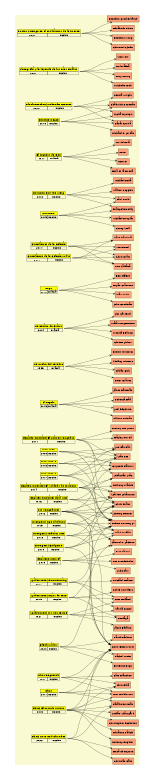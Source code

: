 digraph tabla {
	bgcolor=lightgoldenrodyellow margin=0.1 rankdir=LR ranksep=2 size="8,5"
	node [shape=plaintext]
	1 [label=<
            <TABLE BORDER="0" CELLBORDER="1" CELLSPACING="0" ALIGN="CENTER"> 
                <TR>
                    <TD COLSPAN="2" BGCOLOR="YELLOW"><b>Capitán América: El primer vengador</b></TD>
                </TR>
                <TR>
                    <TD>2011</TD>
                    <TD PORT="f1">Accion</TD>
                </TR>
            </TABLE>>]
	node [color=black fillcolor=lightsalmon shape=rectangle style=filled]
	1:e -> "Chris Evans" [arrowhead=vee]
	node [color="" style=""]
	node [color=black fillcolor=lightsalmon shape=rectangle style=filled]
	1:e -> "Tommy Lee Jones" [arrowhead=vee]
	node [color="" style=""]
	node [color=black fillcolor=lightsalmon shape=rectangle style=filled]
	1:e -> "Hayley Atwell" [arrowhead=vee]
	node [color="" style=""]
	node [color=black fillcolor=lightsalmon shape=rectangle style=filled]
	1:e -> "Sebastian Stan" [arrowhead=vee]
	node [color="" style=""]
	node [color=black fillcolor=lightsalmon shape=rectangle style=filled]
	1:e -> "Stan Lee" [arrowhead=vee]
	node [color="" style=""]
	node [shape=plaintext]
	2 [label=<
            <TABLE BORDER="0" CELLBORDER="1" CELLSPACING="0" ALIGN="CENTER"> 
                <TR>
                    <TD COLSPAN="2" BGCOLOR="YELLOW"><b>Iron Man</b></TD>
                </TR>
                <TR>
                    <TD>2008</TD>
                    <TD PORT="f1">Accion</TD>
                </TR>
            </TABLE>>]
	node [color=black fillcolor=lightsalmon shape=rectangle style=filled]
	2:e -> "Robert Downey Jr." [arrowhead=vee]
	node [color="" style=""]
	node [color=black fillcolor=lightsalmon shape=rectangle style=filled]
	2:e -> "Jon Favreau" [arrowhead=vee]
	node [color="" style=""]
	node [color=black fillcolor=lightsalmon shape=rectangle style=filled]
	2:e -> "Gwyneth Paltrow" [arrowhead=vee]
	node [color="" style=""]
	node [color=black fillcolor=lightsalmon shape=rectangle style=filled]
	2:e -> "Stan Lee" [arrowhead=vee]
	node [color="" style=""]
	node [shape=plaintext]
	3 [label=<
            <TABLE BORDER="0" CELLBORDER="1" CELLSPACING="0" ALIGN="CENTER"> 
                <TR>
                    <TD COLSPAN="2" BGCOLOR="YELLOW"><b>Iron Man 2</b></TD>
                </TR>
                <TR>
                    <TD>2011</TD>
                    <TD PORT="f1">Accion</TD>
                </TR>
            </TABLE>>]
	node [color=black fillcolor=lightsalmon shape=rectangle style=filled]
	3:e -> "Robert Downey Jr." [arrowhead=vee]
	node [color="" style=""]
	node [color=black fillcolor=lightsalmon shape=rectangle style=filled]
	3:e -> "Jon Favreau" [arrowhead=vee]
	node [color="" style=""]
	node [color=black fillcolor=lightsalmon shape=rectangle style=filled]
	3:e -> "Gwyneth Paltrow" [arrowhead=vee]
	node [color="" style=""]
	node [color=black fillcolor=lightsalmon shape=rectangle style=filled]
	3:e -> "Stan Lee" [arrowhead=vee]
	node [color="" style=""]
	node [color=black fillcolor=lightsalmon shape=rectangle style=filled]
	3:e -> "Scarlett Johansson" [arrowhead=vee]
	node [color="" style=""]
	node [shape=plaintext]
	4 [label=<
            <TABLE BORDER="0" CELLBORDER="1" CELLSPACING="0" ALIGN="CENTER"> 
                <TR>
                    <TD COLSPAN="2" BGCOLOR="YELLOW"><b>Thor</b></TD>
                </TR>
                <TR>
                    <TD>2011</TD>
                    <TD PORT="f1">Accion</TD>
                </TR>
            </TABLE>>]
	node [color=black fillcolor=lightsalmon shape=rectangle style=filled]
	4:e -> "Chris Hemsworth" [arrowhead=vee]
	node [color="" style=""]
	node [color=black fillcolor=lightsalmon shape=rectangle style=filled]
	4:e -> "Natalie Portman" [arrowhead=vee]
	node [color="" style=""]
	node [color=black fillcolor=lightsalmon shape=rectangle style=filled]
	4:e -> "Tom Hiddleston" [arrowhead=vee]
	node [color="" style=""]
	node [color=black fillcolor=lightsalmon shape=rectangle style=filled]
	4:e -> "Idris Elba" [arrowhead=vee]
	node [color="" style=""]
	node [shape=plaintext]
	5 [label=<
            <TABLE BORDER="0" CELLBORDER="1" CELLSPACING="0" ALIGN="CENTER"> 
                <TR>
                    <TD COLSPAN="2" BGCOLOR="YELLOW"><b>Los Vengadores</b></TD>
                </TR>
                <TR>
                    <TD>2012</TD>
                    <TD PORT="f1">Accion</TD>
                </TR>
            </TABLE>>]
	node [color=black fillcolor=lightsalmon shape=rectangle style=filled]
	5:e -> "Scarlett Johansson" [arrowhead=vee]
	node [color="" style=""]
	node [color=black fillcolor=lightsalmon shape=rectangle style=filled]
	5:e -> "Gwyneth Paltrow" [arrowhead=vee]
	node [color="" style=""]
	node [color=black fillcolor=lightsalmon shape=rectangle style=filled]
	5:e -> "Robert Downey Jr." [arrowhead=vee]
	node [color="" style=""]
	node [color=black fillcolor=lightsalmon shape=rectangle style=filled]
	5:e -> "Jeremy Renner" [arrowhead=vee]
	node [color="" style=""]
	node [color=black fillcolor=lightsalmon shape=rectangle style=filled]
	5:e -> "Chris Evans" [arrowhead=vee]
	node [color="" style=""]
	node [color=black fillcolor=lightsalmon shape=rectangle style=filled]
	5:e -> "Chris Hemsworth" [arrowhead=vee]
	node [color="" style=""]
	node [color=black fillcolor=lightsalmon shape=rectangle style=filled]
	5:e -> "Mark Ruffalo" [arrowhead=vee]
	node [color="" style=""]
	node [color=black fillcolor=lightsalmon shape=rectangle style=filled]
	5:e -> "Samuel L. Jackson" [arrowhead=vee]
	node [color="" style=""]
	node [shape=plaintext]
	6 [label=<
            <TABLE BORDER="0" CELLBORDER="1" CELLSPACING="0" ALIGN="CENTER"> 
                <TR>
                    <TD COLSPAN="2" BGCOLOR="YELLOW"><b>Thor: El mundo oscuro</b></TD>
                </TR>
                <TR>
                    <TD>2013</TD>
                    <TD PORT="f1">Accion</TD>
                </TR>
            </TABLE>>]
	node [color=black fillcolor=lightsalmon shape=rectangle style=filled]
	6:e -> "Chris Hemsworth" [arrowhead=vee]
	node [color="" style=""]
	node [color=black fillcolor=lightsalmon shape=rectangle style=filled]
	6:e -> "Natalie Portman" [arrowhead=vee]
	node [color="" style=""]
	node [color=black fillcolor=lightsalmon shape=rectangle style=filled]
	6:e -> "Tom Hiddleston" [arrowhead=vee]
	node [color="" style=""]
	node [color=black fillcolor=lightsalmon shape=rectangle style=filled]
	6:e -> "Anthony Hopkins" [arrowhead=vee]
	node [color="" style=""]
	node [color=black fillcolor=lightsalmon shape=rectangle style=filled]
	6:e -> "Idris Elba" [arrowhead=vee]
	node [color="" style=""]
	node [color=black fillcolor=lightsalmon shape=rectangle style=filled]
	6:e -> "Stellan Skarsgård" [arrowhead=vee]
	node [color="" style=""]
	node [color=black fillcolor=lightsalmon shape=rectangle style=filled]
	6:e -> "Christopher Eccleston" [arrowhead=vee]
	node [color="" style=""]
	node [color=black fillcolor=lightsalmon shape=rectangle style=filled]
	6:e -> "Adrianne Palicki" [arrowhead=vee]
	node [color="" style=""]
	node [shape=plaintext]
	7 [label=<
            <TABLE BORDER="0" CELLBORDER="1" CELLSPACING="0" ALIGN="CENTER"> 
                <TR>
                    <TD COLSPAN="2" BGCOLOR="YELLOW"><b>Iron Man 3</b></TD>
                </TR>
                <TR>
                    <TD>2013</TD>
                    <TD PORT="f1">Accion</TD>
                </TR>
            </TABLE>>]
	node [color=black fillcolor=lightsalmon shape=rectangle style=filled]
	7:e -> "Robert Downey Jr." [arrowhead=vee]
	node [color="" style=""]
	node [color=black fillcolor=lightsalmon shape=rectangle style=filled]
	7:e -> "Jon Favreau" [arrowhead=vee]
	node [color="" style=""]
	node [color=black fillcolor=lightsalmon shape=rectangle style=filled]
	7:e -> "Gwyneth Paltrow" [arrowhead=vee]
	node [color="" style=""]
	node [color=black fillcolor=lightsalmon shape=rectangle style=filled]
	7:e -> "Stan Lee" [arrowhead=vee]
	node [color="" style=""]
	node [shape=plaintext]
	8 [label=<
            <TABLE BORDER="0" CELLBORDER="1" CELLSPACING="0" ALIGN="CENTER"> 
                <TR>
                    <TD COLSPAN="2" BGCOLOR="YELLOW"><b>Capitán América: El Soldado de Invierno</b></TD>
                </TR>
                <TR>
                    <TD>2014</TD>
                    <TD PORT="f1">Accion</TD>
                </TR>
            </TABLE>>]
	node [color=black fillcolor=lightsalmon shape=rectangle style=filled]
	8:e -> "Chris Evans" [arrowhead=vee]
	node [color="" style=""]
	node [color=black fillcolor=lightsalmon shape=rectangle style=filled]
	8:e -> "Scarlett Johansson" [arrowhead=vee]
	node [color="" style=""]
	node [color=black fillcolor=lightsalmon shape=rectangle style=filled]
	8:e -> "Sebastian Stan" [arrowhead=vee]
	node [color="" style=""]
	node [color=black fillcolor=lightsalmon shape=rectangle style=filled]
	8:e -> "Anthony Mackie" [arrowhead=vee]
	node [color="" style=""]
	node [color=black fillcolor=lightsalmon shape=rectangle style=filled]
	8:e -> "Samuel L. Jackson" [arrowhead=vee]
	node [color="" style=""]
	node [color=black fillcolor=lightsalmon shape=rectangle style=filled]
	8:e -> "Stan Lee" [arrowhead=vee]
	node [color="" style=""]
	node [shape=plaintext]
	9 [label=<
            <TABLE BORDER="0" CELLBORDER="1" CELLSPACING="0" ALIGN="CENTER"> 
                <TR>
                    <TD COLSPAN="2" BGCOLOR="YELLOW"><b>El regalo</b></TD>
                </TR>
                <TR>
                    <TD>2015</TD>
                    <TD PORT="f1">Drama</TD>
                </TR>
            </TABLE>>]
	node [color=black fillcolor=lightsalmon shape=rectangle style=filled]
	9:e -> "Jason Bateman" [arrowhead=vee]
	node [color="" style=""]
	node [color=black fillcolor=lightsalmon shape=rectangle style=filled]
	9:e -> "Rebecca Hall" [arrowhead=vee]
	node [color="" style=""]
	node [color=black fillcolor=lightsalmon shape=rectangle style=filled]
	9:e -> "Joel Edgerton" [arrowhead=vee]
	node [color="" style=""]
	node [color=black fillcolor=lightsalmon shape=rectangle style=filled]
	9:e -> "Allison Tolman" [arrowhead=vee]
	node [color="" style=""]
	node [shape=plaintext]
	10 [label=<
            <TABLE BORDER="0" CELLBORDER="1" CELLSPACING="0" ALIGN="CENTER"> 
                <TR>
                    <TD COLSPAN="2" BGCOLOR="YELLOW"><b>La noche del cazador</b></TD>
                </TR>
                <TR>
                    <TD>1955</TD>
                    <TD PORT="f1">Drama</TD>
                </TR>
            </TABLE>>]
	node [color=black fillcolor=lightsalmon shape=rectangle style=filled]
	10:e -> "Robert Mitchum" [arrowhead=vee]
	node [color="" style=""]
	node [color=black fillcolor=lightsalmon shape=rectangle style=filled]
	10:e -> "Shelley Winters" [arrowhead=vee]
	node [color="" style=""]
	node [color=black fillcolor=lightsalmon shape=rectangle style=filled]
	10:e -> "Lillian Gish" [arrowhead=vee]
	node [color="" style=""]
	node [color=black fillcolor=lightsalmon shape=rectangle style=filled]
	10:e -> "Peter Graves" [arrowhead=vee]
	node [color="" style=""]
	node [shape=plaintext]
	11 [label=<
            <TABLE BORDER="0" CELLBORDER="1" CELLSPACING="0" ALIGN="CENTER"> 
                <TR>
                    <TD COLSPAN="2" BGCOLOR="YELLOW"><b>La Pasión de Cristo</b></TD>
                </TR>
                <TR>
                    <TD>2004</TD>
                    <TD PORT="f1">Drama</TD>
                </TR>
            </TABLE>>]
	node [color=black fillcolor=lightsalmon shape=rectangle style=filled]
	11:e -> "Jim Caviezel" [arrowhead=vee]
	node [color="" style=""]
	node [color=black fillcolor=lightsalmon shape=rectangle style=filled]
	11:e -> "Maia Morgenstern" [arrowhead=vee]
	node [color="" style=""]
	node [color=black fillcolor=lightsalmon shape=rectangle style=filled]
	11:e -> "Monica Bellucci" [arrowhead=vee]
	node [color="" style=""]
	node [color=black fillcolor=lightsalmon shape=rectangle style=filled]
	11:e -> "Christo Jivkov" [arrowhead=vee]
	node [color="" style=""]
	node [shape=plaintext]
	12 [label=<
            <TABLE BORDER="0" CELLBORDER="1" CELLSPACING="0" ALIGN="CENTER"> 
                <TR>
                    <TD COLSPAN="2" BGCOLOR="YELLOW"><b>Argo</b></TD>
                </TR>
                <TR>
                    <TD>2012</TD>
                    <TD PORT="f1">Drama</TD>
                </TR>
            </TABLE>>]
	node [color=black fillcolor=lightsalmon shape=rectangle style=filled]
	12:e -> "Ben Affleck" [arrowhead=vee]
	node [color="" style=""]
	node [color=black fillcolor=lightsalmon shape=rectangle style=filled]
	12:e -> "Bryan Cranston" [arrowhead=vee]
	node [color="" style=""]
	node [color=black fillcolor=lightsalmon shape=rectangle style=filled]
	12:e -> "Alan Arkin" [arrowhead=vee]
	node [color="" style=""]
	node [color=black fillcolor=lightsalmon shape=rectangle style=filled]
	12:e -> "John Goodman" [arrowhead=vee]
	node [color="" style=""]
	node [shape=plaintext]
	13 [label=<
            <TABLE BORDER="0" CELLBORDER="1" CELLSPACING="0" ALIGN="CENTER"> 
                <TR>
                    <TD COLSPAN="2" BGCOLOR="YELLOW"><b>Guardianes de la Galaxia</b></TD>
                </TR>
                <TR>
                    <TD>2014</TD>
                    <TD PORT="f1">Accion</TD>
                </TR>
            </TABLE>>]
	node [color=black fillcolor=lightsalmon shape=rectangle style=filled]
	13:e -> "Chris Pratt" [arrowhead=vee]
	node [color="" style=""]
	node [color=black fillcolor=lightsalmon shape=rectangle style=filled]
	13:e -> "Zoe Saldana" [arrowhead=vee]
	node [color="" style=""]
	node [color=black fillcolor=lightsalmon shape=rectangle style=filled]
	13:e -> "Dave Bautista" [arrowhead=vee]
	node [color="" style=""]
	node [color=black fillcolor=lightsalmon shape=rectangle style=filled]
	13:e -> "Vin Diesel" [arrowhead=vee]
	node [color="" style=""]
	node [shape=plaintext]
	14 [label=<
            <TABLE BORDER="0" CELLBORDER="1" CELLSPACING="0" ALIGN="CENTER"> 
                <TR>
                    <TD COLSPAN="2" BGCOLOR="YELLOW"><b>Avengers: Age of Ultron</b></TD>
                </TR>
                <TR>
                    <TD>2015</TD>
                    <TD PORT="f1">Accion</TD>
                </TR>
            </TABLE>>]
	node [color=black fillcolor=lightsalmon shape=rectangle style=filled]
	14:e -> "Robert Downey Jr." [arrowhead=vee]
	node [color="" style=""]
	node [color=black fillcolor=lightsalmon shape=rectangle style=filled]
	14:e -> "Chris Evans" [arrowhead=vee]
	node [color="" style=""]
	node [color=black fillcolor=lightsalmon shape=rectangle style=filled]
	14:e -> "Mark Ruffalo" [arrowhead=vee]
	node [color="" style=""]
	node [color=black fillcolor=lightsalmon shape=rectangle style=filled]
	14:e -> "Chris Hemsworth" [arrowhead=vee]
	node [color="" style=""]
	node [shape=plaintext]
	15 [label=<
            <TABLE BORDER="0" CELLBORDER="1" CELLSPACING="0" ALIGN="CENTER"> 
                <TR>
                    <TD COLSPAN="2" BGCOLOR="YELLOW"><b>Ant-Man</b></TD>
                </TR>
                <TR>
                    <TD>2015</TD>
                    <TD PORT="f1">Accion</TD>
                </TR>
            </TABLE>>]
	node [color=black fillcolor=lightsalmon shape=rectangle style=filled]
	15:e -> "Paul Rudd" [arrowhead=vee]
	node [color="" style=""]
	node [color=black fillcolor=lightsalmon shape=rectangle style=filled]
	15:e -> "Michael Douglas" [arrowhead=vee]
	node [color="" style=""]
	node [color=black fillcolor=lightsalmon shape=rectangle style=filled]
	15:e -> "Evangeline Lilly" [arrowhead=vee]
	node [color="" style=""]
	node [color=black fillcolor=lightsalmon shape=rectangle style=filled]
	15:e -> "Corey Stoll" [arrowhead=vee]
	node [color="" style=""]
	node [shape=plaintext]
	16 [label=<
            <TABLE BORDER="0" CELLBORDER="1" CELLSPACING="0" ALIGN="CENTER"> 
                <TR>
                    <TD COLSPAN="2" BGCOLOR="YELLOW"><b>Capitán América: Civil War</b></TD>
                </TR>
                <TR>
                    <TD>2016</TD>
                    <TD PORT="f1">Accion</TD>
                </TR>
            </TABLE>>]
	node [color=black fillcolor=lightsalmon shape=rectangle style=filled]
	16:e -> "Chris Evans" [arrowhead=vee]
	node [color="" style=""]
	node [color=black fillcolor=lightsalmon shape=rectangle style=filled]
	16:e -> "Robert Downey Jr." [arrowhead=vee]
	node [color="" style=""]
	node [color=black fillcolor=lightsalmon shape=rectangle style=filled]
	16:e -> "Scarlett Johansson" [arrowhead=vee]
	node [color="" style=""]
	node [color=black fillcolor=lightsalmon shape=rectangle style=filled]
	16:e -> "Sebastian Stan" [arrowhead=vee]
	node [color="" style=""]
	node [shape=plaintext]
	17 [label=<
            <TABLE BORDER="0" CELLBORDER="1" CELLSPACING="0" ALIGN="CENTER"> 
                <TR>
                    <TD COLSPAN="2" BGCOLOR="YELLOW"><b>Guardianes de la Galaxia Vol. 2</b></TD>
                </TR>
                <TR>
                    <TD>2017</TD>
                    <TD PORT="f1">Accion</TD>
                </TR>
            </TABLE>>]
	node [color=black fillcolor=lightsalmon shape=rectangle style=filled]
	17:e -> "Chris Pratt" [arrowhead=vee]
	node [color="" style=""]
	node [color=black fillcolor=lightsalmon shape=rectangle style=filled]
	17:e -> "Zoe Saldana" [arrowhead=vee]
	node [color="" style=""]
	node [color=black fillcolor=lightsalmon shape=rectangle style=filled]
	17:e -> "Dave Bautista" [arrowhead=vee]
	node [color="" style=""]
	node [color=black fillcolor=lightsalmon shape=rectangle style=filled]
	17:e -> "Vin Diesel" [arrowhead=vee]
	node [color="" style=""]
	node [shape=plaintext]
	18 [label=<
            <TABLE BORDER="0" CELLBORDER="1" CELLSPACING="0" ALIGN="CENTER"> 
                <TR>
                    <TD COLSPAN="2" BGCOLOR="YELLOW"><b>Spider-Man: Homecoming</b></TD>
                </TR>
                <TR>
                    <TD>2017</TD>
                    <TD PORT="f1">Accion</TD>
                </TR>
            </TABLE>>]
	node [color=black fillcolor=lightsalmon shape=rectangle style=filled]
	18:e -> "Tom Holland" [arrowhead=vee]
	node [color="" style=""]
	node [color=black fillcolor=lightsalmon shape=rectangle style=filled]
	18:e -> "Michael Keaton" [arrowhead=vee]
	node [color="" style=""]
	node [color=black fillcolor=lightsalmon shape=rectangle style=filled]
	18:e -> "Robert Downey Jr." [arrowhead=vee]
	node [color="" style=""]
	node [color=black fillcolor=lightsalmon shape=rectangle style=filled]
	18:e -> "Marisa Tomei" [arrowhead=vee]
	node [color="" style=""]
	node [shape=plaintext]
	19 [label=<
            <TABLE BORDER="0" CELLBORDER="1" CELLSPACING="0" ALIGN="CENTER"> 
                <TR>
                    <TD COLSPAN="2" BGCOLOR="YELLOW"><b>Thor Ragnarok</b></TD>
                </TR>
                <TR>
                    <TD>2017</TD>
                    <TD PORT="f1">Accion</TD>
                </TR>
            </TABLE>>]
	node [color=black fillcolor=lightsalmon shape=rectangle style=filled]
	19:e -> "Chris Hemsworth" [arrowhead=vee]
	node [color="" style=""]
	node [color=black fillcolor=lightsalmon shape=rectangle style=filled]
	19:e -> "Tom Hiddleston" [arrowhead=vee]
	node [color="" style=""]
	node [color=black fillcolor=lightsalmon shape=rectangle style=filled]
	19:e -> "Cate Blanchett" [arrowhead=vee]
	node [color="" style=""]
	node [color=black fillcolor=lightsalmon shape=rectangle style=filled]
	19:e -> "Idris Elba" [arrowhead=vee]
	node [color="" style=""]
	node [shape=plaintext]
	20 [label=<
            <TABLE BORDER="0" CELLBORDER="1" CELLSPACING="0" ALIGN="CENTER"> 
                <TR>
                    <TD COLSPAN="2" BGCOLOR="YELLOW"><b>El regreso de Ben</b></TD>
                </TR>
                <TR>
                    <TD>2017</TD>
                    <TD PORT="f1">Drama</TD>
                </TR>
            </TABLE>>]
	node [color=black fillcolor=lightsalmon shape=rectangle style=filled]
	20:e -> "No deberia" [arrowhead=vee]
	node [color="" style=""]
	node [color=black fillcolor=lightsalmon shape=rectangle style=filled]
	20:e -> Tener [arrowhead=vee]
	node [color="" style=""]
	node [color=black fillcolor=lightsalmon shape=rectangle style=filled]
	20:e -> Actores [arrowhead=vee]
	node [color="" style=""]
	node [color=black fillcolor=lightsalmon shape=rectangle style=filled]
	20:e -> "Esta es la Buena ":3 [arrowhead=vee]
	node [color="" style=""]
	node [shape=plaintext]
	21 [label=<
            <TABLE BORDER="0" CELLBORDER="1" CELLSPACING="0" ALIGN="CENTER"> 
                <TR>
                    <TD COLSPAN="2" BGCOLOR="YELLOW"><b>Pantera Negra</b></TD>
                </TR>
                <TR>
                    <TD>2018</TD>
                    <TD PORT="f1">Accion</TD>
                </TR>
            </TABLE>>]
	node [color=black fillcolor=lightsalmon shape=rectangle style=filled]
	21:e -> "Chadwick Boseman" [arrowhead=vee]
	node [color="" style=""]
	node [color=black fillcolor=lightsalmon shape=rectangle style=filled]
	21:e -> "Michael B. Jordan" [arrowhead=vee]
	node [color="" style=""]
	node [color=black fillcolor=lightsalmon shape=rectangle style=filled]
	21:e -> "Lupita Nyong'o" [arrowhead=vee]
	node [color="" style=""]
	node [color=black fillcolor=lightsalmon shape=rectangle style=filled]
	21:e -> "Danai Gurira" [arrowhead=vee]
	node [color="" style=""]
	node [shape=plaintext]
	22 [label=<
            <TABLE BORDER="0" CELLBORDER="1" CELLSPACING="0" ALIGN="CENTER"> 
                <TR>
                    <TD COLSPAN="2" BGCOLOR="YELLOW"><b>Avengers: Infinity War</b></TD>
                </TR>
                <TR>
                    <TD>2018</TD>
                    <TD PORT="f1">Accion</TD>
                </TR>
            </TABLE>>]
	node [color=black fillcolor=lightsalmon shape=rectangle style=filled]
	22:e -> "Robert Downey Jr." [arrowhead=vee]
	node [color="" style=""]
	node [color=black fillcolor=lightsalmon shape=rectangle style=filled]
	22:e -> "Chris Hemsworth" [arrowhead=vee]
	node [color="" style=""]
	node [color=black fillcolor=lightsalmon shape=rectangle style=filled]
	22:e -> "Mark Ruffalo" [arrowhead=vee]
	node [color="" style=""]
	node [color=black fillcolor=lightsalmon shape=rectangle style=filled]
	22:e -> "Chris Evans" [arrowhead=vee]
	node [color="" style=""]
	node [shape=plaintext]
	23 [label=<
            <TABLE BORDER="0" CELLBORDER="1" CELLSPACING="0" ALIGN="CENTER"> 
                <TR>
                    <TD COLSPAN="2" BGCOLOR="YELLOW"><b>Ant-Man and the Wasp</b></TD>
                </TR>
                <TR>
                    <TD>2018</TD>
                    <TD PORT="f1">Accion</TD>
                </TR>
            </TABLE>>]
	node [color=black fillcolor=lightsalmon shape=rectangle style=filled]
	23:e -> "Paul Rudd" [arrowhead=vee]
	node [color="" style=""]
	node [color=black fillcolor=lightsalmon shape=rectangle style=filled]
	23:e -> "Evangeline Lilly" [arrowhead=vee]
	node [color="" style=""]
	node [color=black fillcolor=lightsalmon shape=rectangle style=filled]
	23:e -> "Michael Peña" [arrowhead=vee]
	node [color="" style=""]
	node [color=black fillcolor=lightsalmon shape=rectangle style=filled]
	23:e -> "Walton Goggins" [arrowhead=vee]
	node [color="" style=""]
	node [shape=plaintext]
	24 [label=<
            <TABLE BORDER="0" CELLBORDER="1" CELLSPACING="0" ALIGN="CENTER"> 
                <TR>
                    <TD COLSPAN="2" BGCOLOR="YELLOW"><b>Capitana Marvel</b></TD>
                </TR>
                <TR>
                    <TD>2019</TD>
                    <TD PORT="f1">Accion</TD>
                </TR>
            </TABLE>>]
	node [color=black fillcolor=lightsalmon shape=rectangle style=filled]
	24:e -> "Brie Larson" [arrowhead=vee]
	node [color="" style=""]
	node [color=black fillcolor=lightsalmon shape=rectangle style=filled]
	24:e -> "Samuel L. Jackson" [arrowhead=vee]
	node [color="" style=""]
	node [color=black fillcolor=lightsalmon shape=rectangle style=filled]
	24:e -> "Ben Mendelsohn" [arrowhead=vee]
	node [color="" style=""]
	node [color=black fillcolor=lightsalmon shape=rectangle style=filled]
	24:e -> "Jude Law" [arrowhead=vee]
	node [color="" style=""]
	node [shape=plaintext]
	25 [label=<
            <TABLE BORDER="0" CELLBORDER="1" CELLSPACING="0" ALIGN="CENTER"> 
                <TR>
                    <TD COLSPAN="2" BGCOLOR="YELLOW"><b>Avengers: Endgame</b></TD>
                </TR>
                <TR>
                    <TD>2019</TD>
                    <TD PORT="f1">Accion</TD>
                </TR>
            </TABLE>>]
	node [color=black fillcolor=lightsalmon shape=rectangle style=filled]
	25:e -> "Robert Downey Jr." [arrowhead=vee]
	node [color="" style=""]
	node [color=black fillcolor=lightsalmon shape=rectangle style=filled]
	25:e -> "Chris Evans" [arrowhead=vee]
	node [color="" style=""]
	node [color=black fillcolor=lightsalmon shape=rectangle style=filled]
	25:e -> "Mark Ruffalo" [arrowhead=vee]
	node [color="" style=""]
	node [color=black fillcolor=lightsalmon shape=rectangle style=filled]
	25:e -> "Chris Hemsworth" [arrowhead=vee]
	node [color="" style=""]
	node [shape=plaintext]
	26 [label=<
            <TABLE BORDER="0" CELLBORDER="1" CELLSPACING="0" ALIGN="CENTER"> 
                <TR>
                    <TD COLSPAN="2" BGCOLOR="YELLOW"><b>Spider-Man: Lejos de casa</b></TD>
                </TR>
                <TR>
                    <TD>2019</TD>
                    <TD PORT="f1">Accion</TD>
                </TR>
            </TABLE>>]
	node [color=black fillcolor=lightsalmon shape=rectangle style=filled]
	26:e -> "Tom Holland" [arrowhead=vee]
	node [color="" style=""]
	node [color=black fillcolor=lightsalmon shape=rectangle style=filled]
	26:e -> "Samuel L. Jackson" [arrowhead=vee]
	node [color="" style=""]
	node [color=black fillcolor=lightsalmon shape=rectangle style=filled]
	26:e -> Zendaya [arrowhead=vee]
	node [color="" style=""]
	node [color=black fillcolor=lightsalmon shape=rectangle style=filled]
	26:e -> "Cobie Smulders" [arrowhead=vee]
	node [color="" style=""]
	node [shape=plaintext]
	27 [label=<
            <TABLE BORDER="0" CELLBORDER="1" CELLSPACING="0" ALIGN="CENTER"> 
                <TR>
                    <TD COLSPAN="2" BGCOLOR="YELLOW"><b>Black Widow</b></TD>
                </TR>
                <TR>
                    <TD>2020</TD>
                    <TD PORT="f1">Accion</TD>
                </TR>
            </TABLE>>]
	node [color=black fillcolor=lightsalmon shape=rectangle style=filled]
	27:e -> "Scarlett Johansson" [arrowhead=vee]
	node [color="" style=""]
	node [color=black fillcolor=lightsalmon shape=rectangle style=filled]
	27:e -> "Florence Pugh" [arrowhead=vee]
	node [color="" style=""]
	node [color=black fillcolor=lightsalmon shape=rectangle style=filled]
	27:e -> "David Harbour" [arrowhead=vee]
	node [color="" style=""]
	node [color=black fillcolor=lightsalmon shape=rectangle style=filled]
	27:e -> "Rachel Weisz" [arrowhead=vee]
	node [color="" style=""]
	node [shape=plaintext]
	28 [label=<
            <TABLE BORDER="0" CELLBORDER="1" CELLSPACING="0" ALIGN="CENTER"> 
                <TR>
                    <TD COLSPAN="2" BGCOLOR="YELLOW"><b>Shang-Chi y la leyenda de los Diez Anillos</b></TD>
                </TR>
                <TR>
                    <TD>2021</TD>
                    <TD PORT="f1">Accion</TD>
                </TR>
            </TABLE>>]
	node [color=black fillcolor=lightsalmon shape=rectangle style=filled]
	28:e -> "Simu Liu" [arrowhead=vee]
	node [color="" style=""]
	node [color=black fillcolor=lightsalmon shape=rectangle style=filled]
	28:e -> Awkwafina [arrowhead=vee]
	node [color="" style=""]
	node [color=black fillcolor=lightsalmon shape=rectangle style=filled]
	28:e -> "Tony Leung" [arrowhead=vee]
	node [color="" style=""]
	node [color=black fillcolor=lightsalmon shape=rectangle style=filled]
	28:e -> "Michelle Yeoh" [arrowhead=vee]
	node [color="" style=""]
	node [shape=plaintext]
	29 [label=<
            <TABLE BORDER="0" CELLBORDER="1" CELLSPACING="0" ALIGN="CENTER"> 
                <TR>
                    <TD COLSPAN="2" BGCOLOR="YELLOW"><b>Spider-Man: No Way Home</b></TD>
                </TR>
                <TR>
                    <TD>2021</TD>
                    <TD PORT="f1">Accion</TD>
                </TR>
            </TABLE>>]
	node [color=black fillcolor=lightsalmon shape=rectangle style=filled]
	29:e -> "Tom Holland" [arrowhead=vee]
	node [color="" style=""]
	node [color=black fillcolor=lightsalmon shape=rectangle style=filled]
	29:e -> Zendaya [arrowhead=vee]
	node [color="" style=""]
	node [color=black fillcolor=lightsalmon shape=rectangle style=filled]
	29:e -> "Jacob Batalon" [arrowhead=vee]
	node [color="" style=""]
	node [color=black fillcolor=lightsalmon shape=rectangle style=filled]
	29:e -> "Marisa Tomei" [arrowhead=vee]
	node [color="" style=""]
	node [shape=plaintext]
	30 [label=<
            <TABLE BORDER="0" CELLBORDER="1" CELLSPACING="0" ALIGN="CENTER"> 
                <TR>
                    <TD COLSPAN="2" BGCOLOR="YELLOW"><b>Doctor Strange en el Multiverso de la Locura</b></TD>
                </TR>
                <TR>
                    <TD>2021</TD>
                    <TD PORT="f1">Accion</TD>
                </TR>
            </TABLE>>]
	node [color=black fillcolor=lightsalmon shape=rectangle style=filled]
	30:e -> "Benedict Cumberbatch" [arrowhead=vee]
	node [color="" style=""]
	node [color=black fillcolor=lightsalmon shape=rectangle style=filled]
	30:e -> "Elizabeth Olsen" [arrowhead=vee]
	node [color="" style=""]
	node [color=black fillcolor=lightsalmon shape=rectangle style=filled]
	30:e -> "Benedict Wong" [arrowhead=vee]
	node [color="" style=""]
	node [color=black fillcolor=lightsalmon shape=rectangle style=filled]
	30:e -> "Chiwetel Ejiofor" [arrowhead=vee]
	node [color="" style=""]
	node [shape=plaintext]
	31 [label=<
            <TABLE BORDER="0" CELLBORDER="1" CELLSPACING="0" ALIGN="CENTER"> 
                <TR>
                    <TD COLSPAN="2" BGCOLOR="YELLOW"><b>Thor: Love and Thunder</b></TD>
                </TR>
                <TR>
                    <TD>2022</TD>
                    <TD PORT="f1">Accion</TD>
                </TR>
            </TABLE>>]
	node [color=black fillcolor=lightsalmon shape=rectangle style=filled]
	31:e -> "Chris Hemsworth" [arrowhead=vee]
	node [color="" style=""]
	node [color=black fillcolor=lightsalmon shape=rectangle style=filled]
	31:e -> "Natalie Portman" [arrowhead=vee]
	node [color="" style=""]
	node [color=black fillcolor=lightsalmon shape=rectangle style=filled]
	31:e -> "Tessa Thompson" [arrowhead=vee]
	node [color="" style=""]
	node [color=black fillcolor=lightsalmon shape=rectangle style=filled]
	31:e -> "Christian Bale" [arrowhead=vee]
	node [color="" style=""]
	node [shape=plaintext]
	32 [label=<
            <TABLE BORDER="0" CELLBORDER="1" CELLSPACING="0" ALIGN="CENTER"> 
                <TR>
                    <TD COLSPAN="2" BGCOLOR="YELLOW"><b>Black Panther: Wakanda Forever</b></TD>
                </TR>
                <TR>
                    <TD>2022</TD>
                    <TD PORT="f1">Accion</TD>
                </TR>
            </TABLE>>]
	node [color=black fillcolor=lightsalmon shape=rectangle style=filled]
	32:e -> "Chadwick Boseman" [arrowhead=vee]
	node [color="" style=""]
	node [color=black fillcolor=lightsalmon shape=rectangle style=filled]
	32:e -> "Lupita Nyong'o" [arrowhead=vee]
	node [color="" style=""]
	node [color=black fillcolor=lightsalmon shape=rectangle style=filled]
	32:e -> "Danai Gurira" [arrowhead=vee]
	node [color="" style=""]
	node [color=black fillcolor=lightsalmon shape=rectangle style=filled]
	32:e -> "Letitia Wright" [arrowhead=vee]
	node [color="" style=""]
}
